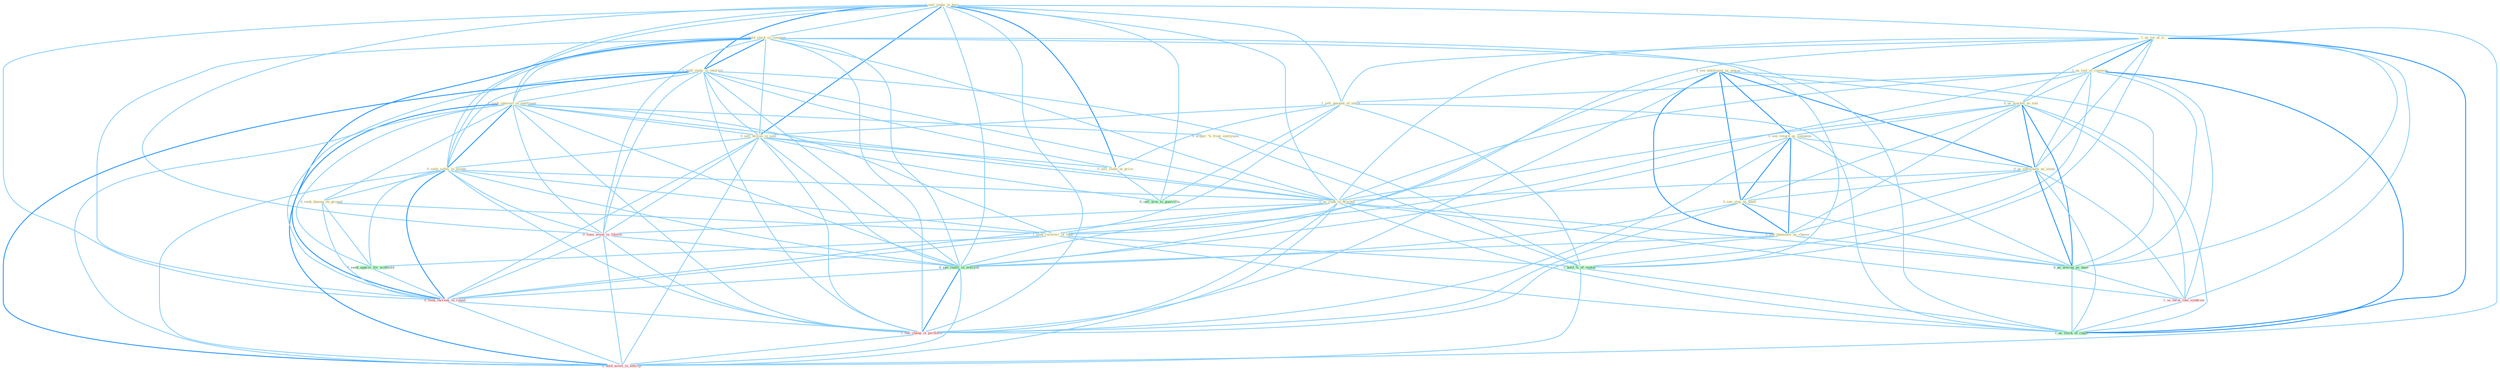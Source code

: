 Graph G{ 
    node
    [shape=polygon,style=filled,width=.5,height=.06,color="#BDFCC9",fixedsize=true,fontsize=4,
    fontcolor="#2f4f4f"];
    {node
    [color="#ffffe0", fontcolor="#8b7d6b"] "1_us_lot_of_it " "1_sell_stake_in_hors " "1_us_tool_of_commun " "0_see_entitynam_as_power " "1_hold_stock_in_compani " "0_us_market_as_tool " "0_see_return_as_compens " "1_sell_amount_of_stock " "1_hold_stake_in_interest " "1_seek_interest_in_entitynam " "0_acquir_%_from_entitynam " "0_sell_billion_in_sale " "0_sell_stake_at_price " "0_us_entitynam_as_stone " "0_see_step_as_knell " "0_seek_safeti_in_month " "0_see_themselv_as_chaser " "0_seek_damag_on_ground " "1_seek_recoveri_of_fund " "0_us_rank_in_brochur "}
{node [color="#fff0f5", fontcolor="#b22222"] "0_seen_event_in_lifetim " "1_us_term_like_syndrom " "0_seek_increas_in_round " "1_see_chang_in_portfolio " "0_hold_asset_in_anticip "}
edge [color="#B0E2FF"];

	"1_us_lot_of_it " -- "1_us_tool_of_commun " [w="2", color="#1e90ff" , len=0.8];
	"1_us_lot_of_it " -- "0_us_market_as_tool " [w="1", color="#87cefa" ];
	"1_us_lot_of_it " -- "1_sell_amount_of_stock " [w="1", color="#87cefa" ];
	"1_us_lot_of_it " -- "0_us_entitynam_as_stone " [w="1", color="#87cefa" ];
	"1_us_lot_of_it " -- "1_seek_recoveri_of_fund " [w="1", color="#87cefa" ];
	"1_us_lot_of_it " -- "0_us_rank_in_brochur " [w="1", color="#87cefa" ];
	"1_us_lot_of_it " -- "0_us_averag_as_base " [w="1", color="#87cefa" ];
	"1_us_lot_of_it " -- "1_us_term_like_syndrom " [w="1", color="#87cefa" ];
	"1_us_lot_of_it " -- "1_hold_%_of_ventur " [w="1", color="#87cefa" ];
	"1_us_lot_of_it " -- "1_us_stock_of_capit " [w="2", color="#1e90ff" , len=0.8];
	"1_sell_stake_in_hors " -- "1_hold_stock_in_compani " [w="1", color="#87cefa" ];
	"1_sell_stake_in_hors " -- "1_sell_amount_of_stock " [w="1", color="#87cefa" ];
	"1_sell_stake_in_hors " -- "1_hold_stake_in_interest " [w="2", color="#1e90ff" , len=0.8];
	"1_sell_stake_in_hors " -- "1_seek_interest_in_entitynam " [w="1", color="#87cefa" ];
	"1_sell_stake_in_hors " -- "0_sell_billion_in_sale " [w="2", color="#1e90ff" , len=0.8];
	"1_sell_stake_in_hors " -- "0_sell_stake_at_price " [w="2", color="#1e90ff" , len=0.8];
	"1_sell_stake_in_hors " -- "0_seek_safeti_in_month " [w="1", color="#87cefa" ];
	"1_sell_stake_in_hors " -- "0_us_rank_in_brochur " [w="1", color="#87cefa" ];
	"1_sell_stake_in_hors " -- "0_seen_event_in_lifetim " [w="1", color="#87cefa" ];
	"1_sell_stake_in_hors " -- "0_see_vaniti_in_everyon " [w="1", color="#87cefa" ];
	"1_sell_stake_in_hors " -- "0_sell_arm_to_guerrilla " [w="1", color="#87cefa" ];
	"1_sell_stake_in_hors " -- "0_seek_increas_in_round " [w="1", color="#87cefa" ];
	"1_sell_stake_in_hors " -- "1_see_chang_in_portfolio " [w="1", color="#87cefa" ];
	"1_sell_stake_in_hors " -- "0_hold_asset_in_anticip " [w="1", color="#87cefa" ];
	"1_us_tool_of_commun " -- "0_us_market_as_tool " [w="1", color="#87cefa" ];
	"1_us_tool_of_commun " -- "1_sell_amount_of_stock " [w="1", color="#87cefa" ];
	"1_us_tool_of_commun " -- "0_us_entitynam_as_stone " [w="1", color="#87cefa" ];
	"1_us_tool_of_commun " -- "1_seek_recoveri_of_fund " [w="1", color="#87cefa" ];
	"1_us_tool_of_commun " -- "0_us_rank_in_brochur " [w="1", color="#87cefa" ];
	"1_us_tool_of_commun " -- "0_us_averag_as_base " [w="1", color="#87cefa" ];
	"1_us_tool_of_commun " -- "1_us_term_like_syndrom " [w="1", color="#87cefa" ];
	"1_us_tool_of_commun " -- "1_hold_%_of_ventur " [w="1", color="#87cefa" ];
	"1_us_tool_of_commun " -- "1_us_stock_of_capit " [w="2", color="#1e90ff" , len=0.8];
	"0_see_entitynam_as_power " -- "0_us_market_as_tool " [w="1", color="#87cefa" ];
	"0_see_entitynam_as_power " -- "0_see_return_as_compens " [w="2", color="#1e90ff" , len=0.8];
	"0_see_entitynam_as_power " -- "0_us_entitynam_as_stone " [w="2", color="#1e90ff" , len=0.8];
	"0_see_entitynam_as_power " -- "0_see_step_as_knell " [w="2", color="#1e90ff" , len=0.8];
	"0_see_entitynam_as_power " -- "0_see_themselv_as_chaser " [w="2", color="#1e90ff" , len=0.8];
	"0_see_entitynam_as_power " -- "0_us_averag_as_base " [w="1", color="#87cefa" ];
	"0_see_entitynam_as_power " -- "0_see_vaniti_in_everyon " [w="1", color="#87cefa" ];
	"0_see_entitynam_as_power " -- "1_see_chang_in_portfolio " [w="1", color="#87cefa" ];
	"1_hold_stock_in_compani " -- "1_hold_stake_in_interest " [w="2", color="#1e90ff" , len=0.8];
	"1_hold_stock_in_compani " -- "1_seek_interest_in_entitynam " [w="1", color="#87cefa" ];
	"1_hold_stock_in_compani " -- "0_sell_billion_in_sale " [w="1", color="#87cefa" ];
	"1_hold_stock_in_compani " -- "0_seek_safeti_in_month " [w="1", color="#87cefa" ];
	"1_hold_stock_in_compani " -- "0_us_rank_in_brochur " [w="1", color="#87cefa" ];
	"1_hold_stock_in_compani " -- "0_seen_event_in_lifetim " [w="1", color="#87cefa" ];
	"1_hold_stock_in_compani " -- "1_hold_%_of_ventur " [w="1", color="#87cefa" ];
	"1_hold_stock_in_compani " -- "0_see_vaniti_in_everyon " [w="1", color="#87cefa" ];
	"1_hold_stock_in_compani " -- "0_seek_increas_in_round " [w="1", color="#87cefa" ];
	"1_hold_stock_in_compani " -- "1_us_stock_of_capit " [w="1", color="#87cefa" ];
	"1_hold_stock_in_compani " -- "1_see_chang_in_portfolio " [w="1", color="#87cefa" ];
	"1_hold_stock_in_compani " -- "0_hold_asset_in_anticip " [w="2", color="#1e90ff" , len=0.8];
	"0_us_market_as_tool " -- "0_see_return_as_compens " [w="1", color="#87cefa" ];
	"0_us_market_as_tool " -- "0_us_entitynam_as_stone " [w="2", color="#1e90ff" , len=0.8];
	"0_us_market_as_tool " -- "0_see_step_as_knell " [w="1", color="#87cefa" ];
	"0_us_market_as_tool " -- "0_see_themselv_as_chaser " [w="1", color="#87cefa" ];
	"0_us_market_as_tool " -- "0_us_rank_in_brochur " [w="1", color="#87cefa" ];
	"0_us_market_as_tool " -- "0_us_averag_as_base " [w="2", color="#1e90ff" , len=0.8];
	"0_us_market_as_tool " -- "1_us_term_like_syndrom " [w="1", color="#87cefa" ];
	"0_us_market_as_tool " -- "1_us_stock_of_capit " [w="1", color="#87cefa" ];
	"0_see_return_as_compens " -- "0_us_entitynam_as_stone " [w="1", color="#87cefa" ];
	"0_see_return_as_compens " -- "0_see_step_as_knell " [w="2", color="#1e90ff" , len=0.8];
	"0_see_return_as_compens " -- "0_see_themselv_as_chaser " [w="2", color="#1e90ff" , len=0.8];
	"0_see_return_as_compens " -- "0_us_averag_as_base " [w="1", color="#87cefa" ];
	"0_see_return_as_compens " -- "0_see_vaniti_in_everyon " [w="1", color="#87cefa" ];
	"0_see_return_as_compens " -- "1_see_chang_in_portfolio " [w="1", color="#87cefa" ];
	"1_sell_amount_of_stock " -- "0_sell_billion_in_sale " [w="1", color="#87cefa" ];
	"1_sell_amount_of_stock " -- "0_sell_stake_at_price " [w="1", color="#87cefa" ];
	"1_sell_amount_of_stock " -- "1_seek_recoveri_of_fund " [w="1", color="#87cefa" ];
	"1_sell_amount_of_stock " -- "1_hold_%_of_ventur " [w="1", color="#87cefa" ];
	"1_sell_amount_of_stock " -- "0_sell_arm_to_guerrilla " [w="1", color="#87cefa" ];
	"1_sell_amount_of_stock " -- "1_us_stock_of_capit " [w="1", color="#87cefa" ];
	"1_hold_stake_in_interest " -- "1_seek_interest_in_entitynam " [w="1", color="#87cefa" ];
	"1_hold_stake_in_interest " -- "0_sell_billion_in_sale " [w="1", color="#87cefa" ];
	"1_hold_stake_in_interest " -- "0_sell_stake_at_price " [w="1", color="#87cefa" ];
	"1_hold_stake_in_interest " -- "0_seek_safeti_in_month " [w="1", color="#87cefa" ];
	"1_hold_stake_in_interest " -- "0_us_rank_in_brochur " [w="1", color="#87cefa" ];
	"1_hold_stake_in_interest " -- "0_seen_event_in_lifetim " [w="1", color="#87cefa" ];
	"1_hold_stake_in_interest " -- "1_hold_%_of_ventur " [w="1", color="#87cefa" ];
	"1_hold_stake_in_interest " -- "0_see_vaniti_in_everyon " [w="1", color="#87cefa" ];
	"1_hold_stake_in_interest " -- "0_seek_increas_in_round " [w="1", color="#87cefa" ];
	"1_hold_stake_in_interest " -- "1_see_chang_in_portfolio " [w="1", color="#87cefa" ];
	"1_hold_stake_in_interest " -- "0_hold_asset_in_anticip " [w="2", color="#1e90ff" , len=0.8];
	"1_seek_interest_in_entitynam " -- "0_acquir_%_from_entitynam " [w="1", color="#87cefa" ];
	"1_seek_interest_in_entitynam " -- "0_sell_billion_in_sale " [w="1", color="#87cefa" ];
	"1_seek_interest_in_entitynam " -- "0_seek_safeti_in_month " [w="2", color="#1e90ff" , len=0.8];
	"1_seek_interest_in_entitynam " -- "0_seek_damag_on_ground " [w="1", color="#87cefa" ];
	"1_seek_interest_in_entitynam " -- "1_seek_recoveri_of_fund " [w="1", color="#87cefa" ];
	"1_seek_interest_in_entitynam " -- "0_us_rank_in_brochur " [w="1", color="#87cefa" ];
	"1_seek_interest_in_entitynam " -- "0_seen_event_in_lifetim " [w="1", color="#87cefa" ];
	"1_seek_interest_in_entitynam " -- "1_seek_approv_for_withhold " [w="1", color="#87cefa" ];
	"1_seek_interest_in_entitynam " -- "0_see_vaniti_in_everyon " [w="1", color="#87cefa" ];
	"1_seek_interest_in_entitynam " -- "0_seek_increas_in_round " [w="2", color="#1e90ff" , len=0.8];
	"1_seek_interest_in_entitynam " -- "1_see_chang_in_portfolio " [w="1", color="#87cefa" ];
	"1_seek_interest_in_entitynam " -- "0_hold_asset_in_anticip " [w="1", color="#87cefa" ];
	"0_acquir_%_from_entitynam " -- "1_hold_%_of_ventur " [w="1", color="#87cefa" ];
	"0_sell_billion_in_sale " -- "0_sell_stake_at_price " [w="1", color="#87cefa" ];
	"0_sell_billion_in_sale " -- "0_seek_safeti_in_month " [w="1", color="#87cefa" ];
	"0_sell_billion_in_sale " -- "0_us_rank_in_brochur " [w="1", color="#87cefa" ];
	"0_sell_billion_in_sale " -- "0_seen_event_in_lifetim " [w="1", color="#87cefa" ];
	"0_sell_billion_in_sale " -- "0_see_vaniti_in_everyon " [w="1", color="#87cefa" ];
	"0_sell_billion_in_sale " -- "0_sell_arm_to_guerrilla " [w="1", color="#87cefa" ];
	"0_sell_billion_in_sale " -- "0_seek_increas_in_round " [w="1", color="#87cefa" ];
	"0_sell_billion_in_sale " -- "1_see_chang_in_portfolio " [w="1", color="#87cefa" ];
	"0_sell_billion_in_sale " -- "0_hold_asset_in_anticip " [w="1", color="#87cefa" ];
	"0_sell_stake_at_price " -- "0_sell_arm_to_guerrilla " [w="1", color="#87cefa" ];
	"0_us_entitynam_as_stone " -- "0_see_step_as_knell " [w="1", color="#87cefa" ];
	"0_us_entitynam_as_stone " -- "0_see_themselv_as_chaser " [w="1", color="#87cefa" ];
	"0_us_entitynam_as_stone " -- "0_us_rank_in_brochur " [w="1", color="#87cefa" ];
	"0_us_entitynam_as_stone " -- "0_us_averag_as_base " [w="2", color="#1e90ff" , len=0.8];
	"0_us_entitynam_as_stone " -- "1_us_term_like_syndrom " [w="1", color="#87cefa" ];
	"0_us_entitynam_as_stone " -- "1_us_stock_of_capit " [w="1", color="#87cefa" ];
	"0_see_step_as_knell " -- "0_see_themselv_as_chaser " [w="2", color="#1e90ff" , len=0.8];
	"0_see_step_as_knell " -- "0_us_averag_as_base " [w="1", color="#87cefa" ];
	"0_see_step_as_knell " -- "0_see_vaniti_in_everyon " [w="1", color="#87cefa" ];
	"0_see_step_as_knell " -- "1_see_chang_in_portfolio " [w="1", color="#87cefa" ];
	"0_seek_safeti_in_month " -- "0_seek_damag_on_ground " [w="1", color="#87cefa" ];
	"0_seek_safeti_in_month " -- "1_seek_recoveri_of_fund " [w="1", color="#87cefa" ];
	"0_seek_safeti_in_month " -- "0_us_rank_in_brochur " [w="1", color="#87cefa" ];
	"0_seek_safeti_in_month " -- "0_seen_event_in_lifetim " [w="1", color="#87cefa" ];
	"0_seek_safeti_in_month " -- "1_seek_approv_for_withhold " [w="1", color="#87cefa" ];
	"0_seek_safeti_in_month " -- "0_see_vaniti_in_everyon " [w="1", color="#87cefa" ];
	"0_seek_safeti_in_month " -- "0_seek_increas_in_round " [w="2", color="#1e90ff" , len=0.8];
	"0_seek_safeti_in_month " -- "1_see_chang_in_portfolio " [w="1", color="#87cefa" ];
	"0_seek_safeti_in_month " -- "0_hold_asset_in_anticip " [w="1", color="#87cefa" ];
	"0_see_themselv_as_chaser " -- "0_us_averag_as_base " [w="1", color="#87cefa" ];
	"0_see_themselv_as_chaser " -- "0_see_vaniti_in_everyon " [w="1", color="#87cefa" ];
	"0_see_themselv_as_chaser " -- "1_see_chang_in_portfolio " [w="1", color="#87cefa" ];
	"0_seek_damag_on_ground " -- "1_seek_recoveri_of_fund " [w="1", color="#87cefa" ];
	"0_seek_damag_on_ground " -- "1_seek_approv_for_withhold " [w="1", color="#87cefa" ];
	"0_seek_damag_on_ground " -- "0_seek_increas_in_round " [w="1", color="#87cefa" ];
	"1_seek_recoveri_of_fund " -- "1_seek_approv_for_withhold " [w="1", color="#87cefa" ];
	"1_seek_recoveri_of_fund " -- "1_hold_%_of_ventur " [w="1", color="#87cefa" ];
	"1_seek_recoveri_of_fund " -- "0_seek_increas_in_round " [w="1", color="#87cefa" ];
	"1_seek_recoveri_of_fund " -- "1_us_stock_of_capit " [w="1", color="#87cefa" ];
	"0_us_rank_in_brochur " -- "0_seen_event_in_lifetim " [w="1", color="#87cefa" ];
	"0_us_rank_in_brochur " -- "0_us_averag_as_base " [w="1", color="#87cefa" ];
	"0_us_rank_in_brochur " -- "1_us_term_like_syndrom " [w="1", color="#87cefa" ];
	"0_us_rank_in_brochur " -- "0_see_vaniti_in_everyon " [w="1", color="#87cefa" ];
	"0_us_rank_in_brochur " -- "0_seek_increas_in_round " [w="1", color="#87cefa" ];
	"0_us_rank_in_brochur " -- "1_us_stock_of_capit " [w="1", color="#87cefa" ];
	"0_us_rank_in_brochur " -- "1_see_chang_in_portfolio " [w="1", color="#87cefa" ];
	"0_us_rank_in_brochur " -- "0_hold_asset_in_anticip " [w="1", color="#87cefa" ];
	"0_seen_event_in_lifetim " -- "0_see_vaniti_in_everyon " [w="1", color="#87cefa" ];
	"0_seen_event_in_lifetim " -- "0_seek_increas_in_round " [w="1", color="#87cefa" ];
	"0_seen_event_in_lifetim " -- "1_see_chang_in_portfolio " [w="1", color="#87cefa" ];
	"0_seen_event_in_lifetim " -- "0_hold_asset_in_anticip " [w="1", color="#87cefa" ];
	"0_us_averag_as_base " -- "1_us_term_like_syndrom " [w="1", color="#87cefa" ];
	"0_us_averag_as_base " -- "1_us_stock_of_capit " [w="1", color="#87cefa" ];
	"1_us_term_like_syndrom " -- "1_us_stock_of_capit " [w="1", color="#87cefa" ];
	"1_seek_approv_for_withhold " -- "0_seek_increas_in_round " [w="1", color="#87cefa" ];
	"1_hold_%_of_ventur " -- "1_us_stock_of_capit " [w="1", color="#87cefa" ];
	"1_hold_%_of_ventur " -- "0_hold_asset_in_anticip " [w="1", color="#87cefa" ];
	"0_see_vaniti_in_everyon " -- "0_seek_increas_in_round " [w="1", color="#87cefa" ];
	"0_see_vaniti_in_everyon " -- "1_see_chang_in_portfolio " [w="2", color="#1e90ff" , len=0.8];
	"0_see_vaniti_in_everyon " -- "0_hold_asset_in_anticip " [w="1", color="#87cefa" ];
	"0_seek_increas_in_round " -- "1_see_chang_in_portfolio " [w="1", color="#87cefa" ];
	"0_seek_increas_in_round " -- "0_hold_asset_in_anticip " [w="1", color="#87cefa" ];
	"1_see_chang_in_portfolio " -- "0_hold_asset_in_anticip " [w="1", color="#87cefa" ];
}